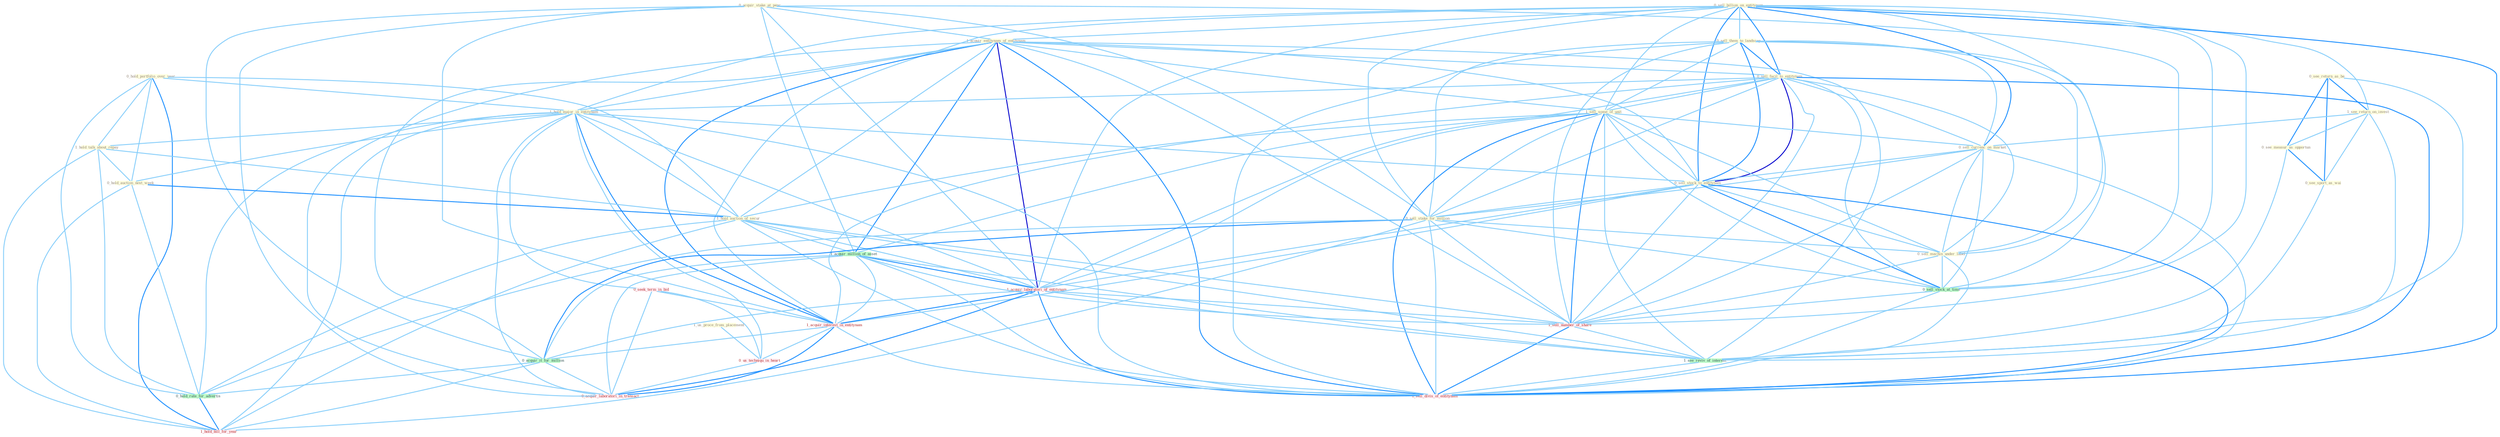 Graph G{ 
    node
    [shape=polygon,style=filled,width=.5,height=.06,color="#BDFCC9",fixedsize=true,fontsize=4,
    fontcolor="#2f4f4f"];
    {node
    [color="#ffffe0", fontcolor="#8b7d6b"] "0_acquir_stake_at_penc " "0_sell_billion_on_entitynam " "0_see_return_as_be " "1_acquir_entitynam_of_entitynam " "0_sell_them_to_landscap " "0_sell_facil_to_entitynam " "1_see_return_on_invest " "0_see_measur_as_opportun " "1_us_proce_from_placement " "0_hold_portfolio_over_year " "1_hold_major_in_entitynam " "1_sell_some_of_unit " "1_hold_talk_about_repay " "0_sell_currenc_on_market " "0_hold_auction_next_week " "1_hold_auction_of_secur " "0_see_sport_as_wai " "0_sell_stock_to_entitynam " "0_sell_stake_for_million " "0_sell_machin_under_label "}
{node [color="#fff0f5", fontcolor="#b22222"] "1_acquir_laboratori_of_entitynam " "0_seek_term_in_bid " "1_acquir_interest_in_entitynam " "0_us_techniqu_in_heart " "0_acquir_laboratori_in_transact " "1_sell_number_of_share " "1_hold_bill_for_year " "1_sell_divis_of_entitynam "}
edge [color="#B0E2FF"];

	"0_acquir_stake_at_penc " -- "1_acquir_entitynam_of_entitynam " [w="1", color="#87cefa" ];
	"0_acquir_stake_at_penc " -- "0_sell_stake_for_million " [w="1", color="#87cefa" ];
	"0_acquir_stake_at_penc " -- "1_acquir_million_of_asset " [w="1", color="#87cefa" ];
	"0_acquir_stake_at_penc " -- "1_acquir_laboratori_of_entitynam " [w="1", color="#87cefa" ];
	"0_acquir_stake_at_penc " -- "1_acquir_interest_in_entitynam " [w="1", color="#87cefa" ];
	"0_acquir_stake_at_penc " -- "0_acquir_it_for_million " [w="1", color="#87cefa" ];
	"0_acquir_stake_at_penc " -- "0_acquir_laboratori_in_transact " [w="1", color="#87cefa" ];
	"0_acquir_stake_at_penc " -- "0_sell_stock_at_time " [w="1", color="#87cefa" ];
	"0_sell_billion_on_entitynam " -- "1_acquir_entitynam_of_entitynam " [w="1", color="#87cefa" ];
	"0_sell_billion_on_entitynam " -- "0_sell_them_to_landscap " [w="1", color="#87cefa" ];
	"0_sell_billion_on_entitynam " -- "0_sell_facil_to_entitynam " [w="2", color="#1e90ff" , len=0.8];
	"0_sell_billion_on_entitynam " -- "1_see_return_on_invest " [w="1", color="#87cefa" ];
	"0_sell_billion_on_entitynam " -- "1_hold_major_in_entitynam " [w="1", color="#87cefa" ];
	"0_sell_billion_on_entitynam " -- "1_sell_some_of_unit " [w="1", color="#87cefa" ];
	"0_sell_billion_on_entitynam " -- "0_sell_currenc_on_market " [w="2", color="#1e90ff" , len=0.8];
	"0_sell_billion_on_entitynam " -- "0_sell_stock_to_entitynam " [w="2", color="#1e90ff" , len=0.8];
	"0_sell_billion_on_entitynam " -- "0_sell_stake_for_million " [w="1", color="#87cefa" ];
	"0_sell_billion_on_entitynam " -- "0_sell_machin_under_label " [w="1", color="#87cefa" ];
	"0_sell_billion_on_entitynam " -- "1_acquir_laboratori_of_entitynam " [w="1", color="#87cefa" ];
	"0_sell_billion_on_entitynam " -- "1_acquir_interest_in_entitynam " [w="1", color="#87cefa" ];
	"0_sell_billion_on_entitynam " -- "0_sell_stock_at_time " [w="1", color="#87cefa" ];
	"0_sell_billion_on_entitynam " -- "1_sell_number_of_share " [w="1", color="#87cefa" ];
	"0_sell_billion_on_entitynam " -- "1_sell_divis_of_entitynam " [w="2", color="#1e90ff" , len=0.8];
	"0_see_return_as_be " -- "1_see_return_on_invest " [w="2", color="#1e90ff" , len=0.8];
	"0_see_return_as_be " -- "0_see_measur_as_opportun " [w="2", color="#1e90ff" , len=0.8];
	"0_see_return_as_be " -- "0_see_sport_as_wai " [w="2", color="#1e90ff" , len=0.8];
	"0_see_return_as_be " -- "1_see_reviv_of_interest " [w="1", color="#87cefa" ];
	"1_acquir_entitynam_of_entitynam " -- "0_sell_facil_to_entitynam " [w="1", color="#87cefa" ];
	"1_acquir_entitynam_of_entitynam " -- "1_hold_major_in_entitynam " [w="1", color="#87cefa" ];
	"1_acquir_entitynam_of_entitynam " -- "1_sell_some_of_unit " [w="1", color="#87cefa" ];
	"1_acquir_entitynam_of_entitynam " -- "1_hold_auction_of_secur " [w="1", color="#87cefa" ];
	"1_acquir_entitynam_of_entitynam " -- "0_sell_stock_to_entitynam " [w="1", color="#87cefa" ];
	"1_acquir_entitynam_of_entitynam " -- "1_acquir_million_of_asset " [w="2", color="#1e90ff" , len=0.8];
	"1_acquir_entitynam_of_entitynam " -- "1_acquir_laboratori_of_entitynam " [w="3", color="#0000cd" , len=0.6];
	"1_acquir_entitynam_of_entitynam " -- "1_acquir_interest_in_entitynam " [w="2", color="#1e90ff" , len=0.8];
	"1_acquir_entitynam_of_entitynam " -- "0_acquir_it_for_million " [w="1", color="#87cefa" ];
	"1_acquir_entitynam_of_entitynam " -- "0_acquir_laboratori_in_transact " [w="1", color="#87cefa" ];
	"1_acquir_entitynam_of_entitynam " -- "1_sell_number_of_share " [w="1", color="#87cefa" ];
	"1_acquir_entitynam_of_entitynam " -- "1_see_reviv_of_interest " [w="1", color="#87cefa" ];
	"1_acquir_entitynam_of_entitynam " -- "1_sell_divis_of_entitynam " [w="2", color="#1e90ff" , len=0.8];
	"0_sell_them_to_landscap " -- "0_sell_facil_to_entitynam " [w="2", color="#1e90ff" , len=0.8];
	"0_sell_them_to_landscap " -- "1_sell_some_of_unit " [w="1", color="#87cefa" ];
	"0_sell_them_to_landscap " -- "0_sell_currenc_on_market " [w="1", color="#87cefa" ];
	"0_sell_them_to_landscap " -- "0_sell_stock_to_entitynam " [w="2", color="#1e90ff" , len=0.8];
	"0_sell_them_to_landscap " -- "0_sell_stake_for_million " [w="1", color="#87cefa" ];
	"0_sell_them_to_landscap " -- "0_sell_machin_under_label " [w="1", color="#87cefa" ];
	"0_sell_them_to_landscap " -- "0_sell_stock_at_time " [w="1", color="#87cefa" ];
	"0_sell_them_to_landscap " -- "1_sell_number_of_share " [w="1", color="#87cefa" ];
	"0_sell_them_to_landscap " -- "1_sell_divis_of_entitynam " [w="1", color="#87cefa" ];
	"0_sell_facil_to_entitynam " -- "1_hold_major_in_entitynam " [w="1", color="#87cefa" ];
	"0_sell_facil_to_entitynam " -- "1_sell_some_of_unit " [w="1", color="#87cefa" ];
	"0_sell_facil_to_entitynam " -- "0_sell_currenc_on_market " [w="1", color="#87cefa" ];
	"0_sell_facil_to_entitynam " -- "0_sell_stock_to_entitynam " [w="3", color="#0000cd" , len=0.6];
	"0_sell_facil_to_entitynam " -- "0_sell_stake_for_million " [w="1", color="#87cefa" ];
	"0_sell_facil_to_entitynam " -- "0_sell_machin_under_label " [w="1", color="#87cefa" ];
	"0_sell_facil_to_entitynam " -- "1_acquir_laboratori_of_entitynam " [w="1", color="#87cefa" ];
	"0_sell_facil_to_entitynam " -- "1_acquir_interest_in_entitynam " [w="1", color="#87cefa" ];
	"0_sell_facil_to_entitynam " -- "0_sell_stock_at_time " [w="1", color="#87cefa" ];
	"0_sell_facil_to_entitynam " -- "1_sell_number_of_share " [w="1", color="#87cefa" ];
	"0_sell_facil_to_entitynam " -- "1_sell_divis_of_entitynam " [w="2", color="#1e90ff" , len=0.8];
	"1_see_return_on_invest " -- "0_see_measur_as_opportun " [w="1", color="#87cefa" ];
	"1_see_return_on_invest " -- "0_sell_currenc_on_market " [w="1", color="#87cefa" ];
	"1_see_return_on_invest " -- "0_see_sport_as_wai " [w="1", color="#87cefa" ];
	"1_see_return_on_invest " -- "1_see_reviv_of_interest " [w="1", color="#87cefa" ];
	"0_see_measur_as_opportun " -- "0_see_sport_as_wai " [w="2", color="#1e90ff" , len=0.8];
	"0_see_measur_as_opportun " -- "1_see_reviv_of_interest " [w="1", color="#87cefa" ];
	"1_us_proce_from_placement " -- "0_us_techniqu_in_heart " [w="1", color="#87cefa" ];
	"0_hold_portfolio_over_year " -- "1_hold_major_in_entitynam " [w="1", color="#87cefa" ];
	"0_hold_portfolio_over_year " -- "1_hold_talk_about_repay " [w="1", color="#87cefa" ];
	"0_hold_portfolio_over_year " -- "0_hold_auction_next_week " [w="1", color="#87cefa" ];
	"0_hold_portfolio_over_year " -- "1_hold_auction_of_secur " [w="1", color="#87cefa" ];
	"0_hold_portfolio_over_year " -- "0_hold_rate_for_advertis " [w="1", color="#87cefa" ];
	"0_hold_portfolio_over_year " -- "1_hold_bill_for_year " [w="2", color="#1e90ff" , len=0.8];
	"1_hold_major_in_entitynam " -- "1_hold_talk_about_repay " [w="1", color="#87cefa" ];
	"1_hold_major_in_entitynam " -- "0_hold_auction_next_week " [w="1", color="#87cefa" ];
	"1_hold_major_in_entitynam " -- "1_hold_auction_of_secur " [w="1", color="#87cefa" ];
	"1_hold_major_in_entitynam " -- "0_sell_stock_to_entitynam " [w="1", color="#87cefa" ];
	"1_hold_major_in_entitynam " -- "1_acquir_laboratori_of_entitynam " [w="1", color="#87cefa" ];
	"1_hold_major_in_entitynam " -- "0_seek_term_in_bid " [w="1", color="#87cefa" ];
	"1_hold_major_in_entitynam " -- "1_acquir_interest_in_entitynam " [w="2", color="#1e90ff" , len=0.8];
	"1_hold_major_in_entitynam " -- "0_us_techniqu_in_heart " [w="1", color="#87cefa" ];
	"1_hold_major_in_entitynam " -- "0_hold_rate_for_advertis " [w="1", color="#87cefa" ];
	"1_hold_major_in_entitynam " -- "0_acquir_laboratori_in_transact " [w="1", color="#87cefa" ];
	"1_hold_major_in_entitynam " -- "1_hold_bill_for_year " [w="1", color="#87cefa" ];
	"1_hold_major_in_entitynam " -- "1_sell_divis_of_entitynam " [w="1", color="#87cefa" ];
	"1_sell_some_of_unit " -- "0_sell_currenc_on_market " [w="1", color="#87cefa" ];
	"1_sell_some_of_unit " -- "1_hold_auction_of_secur " [w="1", color="#87cefa" ];
	"1_sell_some_of_unit " -- "0_sell_stock_to_entitynam " [w="1", color="#87cefa" ];
	"1_sell_some_of_unit " -- "0_sell_stake_for_million " [w="1", color="#87cefa" ];
	"1_sell_some_of_unit " -- "0_sell_machin_under_label " [w="1", color="#87cefa" ];
	"1_sell_some_of_unit " -- "1_acquir_million_of_asset " [w="1", color="#87cefa" ];
	"1_sell_some_of_unit " -- "1_acquir_laboratori_of_entitynam " [w="1", color="#87cefa" ];
	"1_sell_some_of_unit " -- "0_sell_stock_at_time " [w="1", color="#87cefa" ];
	"1_sell_some_of_unit " -- "1_sell_number_of_share " [w="2", color="#1e90ff" , len=0.8];
	"1_sell_some_of_unit " -- "1_see_reviv_of_interest " [w="1", color="#87cefa" ];
	"1_sell_some_of_unit " -- "1_sell_divis_of_entitynam " [w="2", color="#1e90ff" , len=0.8];
	"1_hold_talk_about_repay " -- "0_hold_auction_next_week " [w="1", color="#87cefa" ];
	"1_hold_talk_about_repay " -- "1_hold_auction_of_secur " [w="1", color="#87cefa" ];
	"1_hold_talk_about_repay " -- "0_hold_rate_for_advertis " [w="1", color="#87cefa" ];
	"1_hold_talk_about_repay " -- "1_hold_bill_for_year " [w="1", color="#87cefa" ];
	"0_sell_currenc_on_market " -- "0_sell_stock_to_entitynam " [w="1", color="#87cefa" ];
	"0_sell_currenc_on_market " -- "0_sell_stake_for_million " [w="1", color="#87cefa" ];
	"0_sell_currenc_on_market " -- "0_sell_machin_under_label " [w="1", color="#87cefa" ];
	"0_sell_currenc_on_market " -- "0_sell_stock_at_time " [w="1", color="#87cefa" ];
	"0_sell_currenc_on_market " -- "1_sell_number_of_share " [w="1", color="#87cefa" ];
	"0_sell_currenc_on_market " -- "1_sell_divis_of_entitynam " [w="1", color="#87cefa" ];
	"0_hold_auction_next_week " -- "1_hold_auction_of_secur " [w="2", color="#1e90ff" , len=0.8];
	"0_hold_auction_next_week " -- "0_hold_rate_for_advertis " [w="1", color="#87cefa" ];
	"0_hold_auction_next_week " -- "1_hold_bill_for_year " [w="1", color="#87cefa" ];
	"1_hold_auction_of_secur " -- "1_acquir_million_of_asset " [w="1", color="#87cefa" ];
	"1_hold_auction_of_secur " -- "1_acquir_laboratori_of_entitynam " [w="1", color="#87cefa" ];
	"1_hold_auction_of_secur " -- "0_hold_rate_for_advertis " [w="1", color="#87cefa" ];
	"1_hold_auction_of_secur " -- "1_sell_number_of_share " [w="1", color="#87cefa" ];
	"1_hold_auction_of_secur " -- "1_see_reviv_of_interest " [w="1", color="#87cefa" ];
	"1_hold_auction_of_secur " -- "1_hold_bill_for_year " [w="1", color="#87cefa" ];
	"1_hold_auction_of_secur " -- "1_sell_divis_of_entitynam " [w="1", color="#87cefa" ];
	"0_see_sport_as_wai " -- "1_see_reviv_of_interest " [w="1", color="#87cefa" ];
	"0_sell_stock_to_entitynam " -- "0_sell_stake_for_million " [w="1", color="#87cefa" ];
	"0_sell_stock_to_entitynam " -- "0_sell_machin_under_label " [w="1", color="#87cefa" ];
	"0_sell_stock_to_entitynam " -- "1_acquir_laboratori_of_entitynam " [w="1", color="#87cefa" ];
	"0_sell_stock_to_entitynam " -- "1_acquir_interest_in_entitynam " [w="1", color="#87cefa" ];
	"0_sell_stock_to_entitynam " -- "0_sell_stock_at_time " [w="2", color="#1e90ff" , len=0.8];
	"0_sell_stock_to_entitynam " -- "1_sell_number_of_share " [w="1", color="#87cefa" ];
	"0_sell_stock_to_entitynam " -- "1_sell_divis_of_entitynam " [w="2", color="#1e90ff" , len=0.8];
	"0_sell_stake_for_million " -- "0_sell_machin_under_label " [w="1", color="#87cefa" ];
	"0_sell_stake_for_million " -- "0_acquir_it_for_million " [w="2", color="#1e90ff" , len=0.8];
	"0_sell_stake_for_million " -- "0_hold_rate_for_advertis " [w="1", color="#87cefa" ];
	"0_sell_stake_for_million " -- "0_sell_stock_at_time " [w="1", color="#87cefa" ];
	"0_sell_stake_for_million " -- "1_sell_number_of_share " [w="1", color="#87cefa" ];
	"0_sell_stake_for_million " -- "1_hold_bill_for_year " [w="1", color="#87cefa" ];
	"0_sell_stake_for_million " -- "1_sell_divis_of_entitynam " [w="1", color="#87cefa" ];
	"0_sell_machin_under_label " -- "0_sell_stock_at_time " [w="1", color="#87cefa" ];
	"0_sell_machin_under_label " -- "1_sell_number_of_share " [w="1", color="#87cefa" ];
	"0_sell_machin_under_label " -- "1_sell_divis_of_entitynam " [w="1", color="#87cefa" ];
	"1_acquir_million_of_asset " -- "1_acquir_laboratori_of_entitynam " [w="2", color="#1e90ff" , len=0.8];
	"1_acquir_million_of_asset " -- "1_acquir_interest_in_entitynam " [w="1", color="#87cefa" ];
	"1_acquir_million_of_asset " -- "0_acquir_it_for_million " [w="1", color="#87cefa" ];
	"1_acquir_million_of_asset " -- "0_acquir_laboratori_in_transact " [w="1", color="#87cefa" ];
	"1_acquir_million_of_asset " -- "1_sell_number_of_share " [w="1", color="#87cefa" ];
	"1_acquir_million_of_asset " -- "1_see_reviv_of_interest " [w="1", color="#87cefa" ];
	"1_acquir_million_of_asset " -- "1_sell_divis_of_entitynam " [w="1", color="#87cefa" ];
	"1_acquir_laboratori_of_entitynam " -- "1_acquir_interest_in_entitynam " [w="2", color="#1e90ff" , len=0.8];
	"1_acquir_laboratori_of_entitynam " -- "0_acquir_it_for_million " [w="1", color="#87cefa" ];
	"1_acquir_laboratori_of_entitynam " -- "0_acquir_laboratori_in_transact " [w="2", color="#1e90ff" , len=0.8];
	"1_acquir_laboratori_of_entitynam " -- "1_sell_number_of_share " [w="1", color="#87cefa" ];
	"1_acquir_laboratori_of_entitynam " -- "1_see_reviv_of_interest " [w="1", color="#87cefa" ];
	"1_acquir_laboratori_of_entitynam " -- "1_sell_divis_of_entitynam " [w="2", color="#1e90ff" , len=0.8];
	"0_seek_term_in_bid " -- "1_acquir_interest_in_entitynam " [w="1", color="#87cefa" ];
	"0_seek_term_in_bid " -- "0_us_techniqu_in_heart " [w="1", color="#87cefa" ];
	"0_seek_term_in_bid " -- "0_acquir_laboratori_in_transact " [w="1", color="#87cefa" ];
	"1_acquir_interest_in_entitynam " -- "0_us_techniqu_in_heart " [w="1", color="#87cefa" ];
	"1_acquir_interest_in_entitynam " -- "0_acquir_it_for_million " [w="1", color="#87cefa" ];
	"1_acquir_interest_in_entitynam " -- "0_acquir_laboratori_in_transact " [w="2", color="#1e90ff" , len=0.8];
	"1_acquir_interest_in_entitynam " -- "1_sell_divis_of_entitynam " [w="1", color="#87cefa" ];
	"0_us_techniqu_in_heart " -- "0_acquir_laboratori_in_transact " [w="1", color="#87cefa" ];
	"0_acquir_it_for_million " -- "0_hold_rate_for_advertis " [w="1", color="#87cefa" ];
	"0_acquir_it_for_million " -- "0_acquir_laboratori_in_transact " [w="1", color="#87cefa" ];
	"0_acquir_it_for_million " -- "1_hold_bill_for_year " [w="1", color="#87cefa" ];
	"0_hold_rate_for_advertis " -- "1_hold_bill_for_year " [w="2", color="#1e90ff" , len=0.8];
	"0_sell_stock_at_time " -- "1_sell_number_of_share " [w="1", color="#87cefa" ];
	"0_sell_stock_at_time " -- "1_sell_divis_of_entitynam " [w="1", color="#87cefa" ];
	"1_sell_number_of_share " -- "1_see_reviv_of_interest " [w="1", color="#87cefa" ];
	"1_sell_number_of_share " -- "1_sell_divis_of_entitynam " [w="2", color="#1e90ff" , len=0.8];
	"1_see_reviv_of_interest " -- "1_sell_divis_of_entitynam " [w="1", color="#87cefa" ];
}